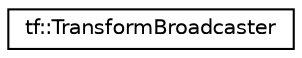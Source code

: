 digraph "Graphical Class Hierarchy"
{
  edge [fontname="Helvetica",fontsize="10",labelfontname="Helvetica",labelfontsize="10"];
  node [fontname="Helvetica",fontsize="10",shape=record];
  rankdir="LR";
  Node1 [label="tf::TransformBroadcaster",height=0.2,width=0.4,color="black", fillcolor="white", style="filled",URL="$classtf_1_1_transform_broadcaster.html"];
}
